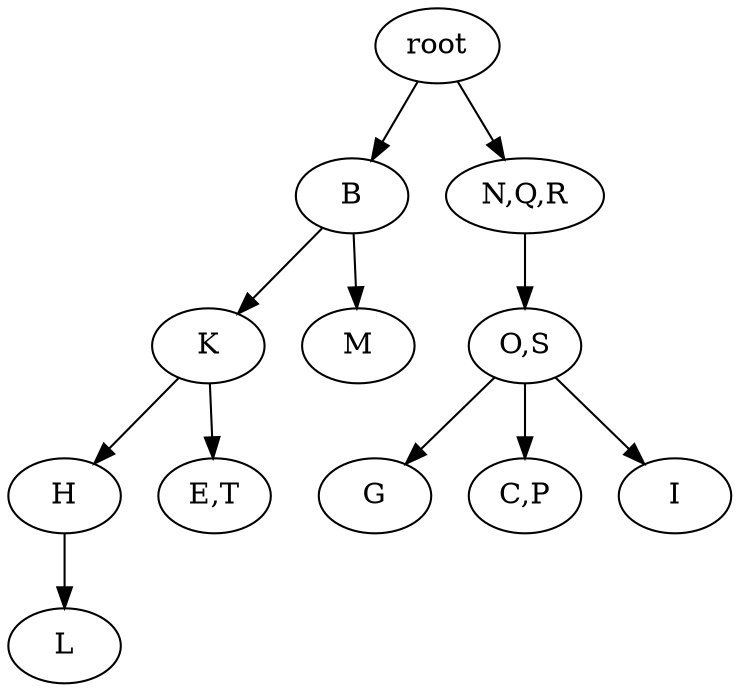 strict digraph G {
	graph [name=G];
	0	 [label=root];
	1	 [label=B];
	0 -> 1;
	2	 [label="N,Q,R"];
	0 -> 2;
	3	 [label=K];
	1 -> 3;
	9	 [label=M];
	1 -> 9;
	5	 [label="O,S"];
	2 -> 5;
	6	 [label=H];
	3 -> 6;
	7	 [label="E,T"];
	3 -> 7;
	10	 [label=G];
	5 -> 10;
	11	 [label="C,P"];
	5 -> 11;
	12	 [label=I];
	5 -> 12;
	13	 [label=L];
	6 -> 13;
}
